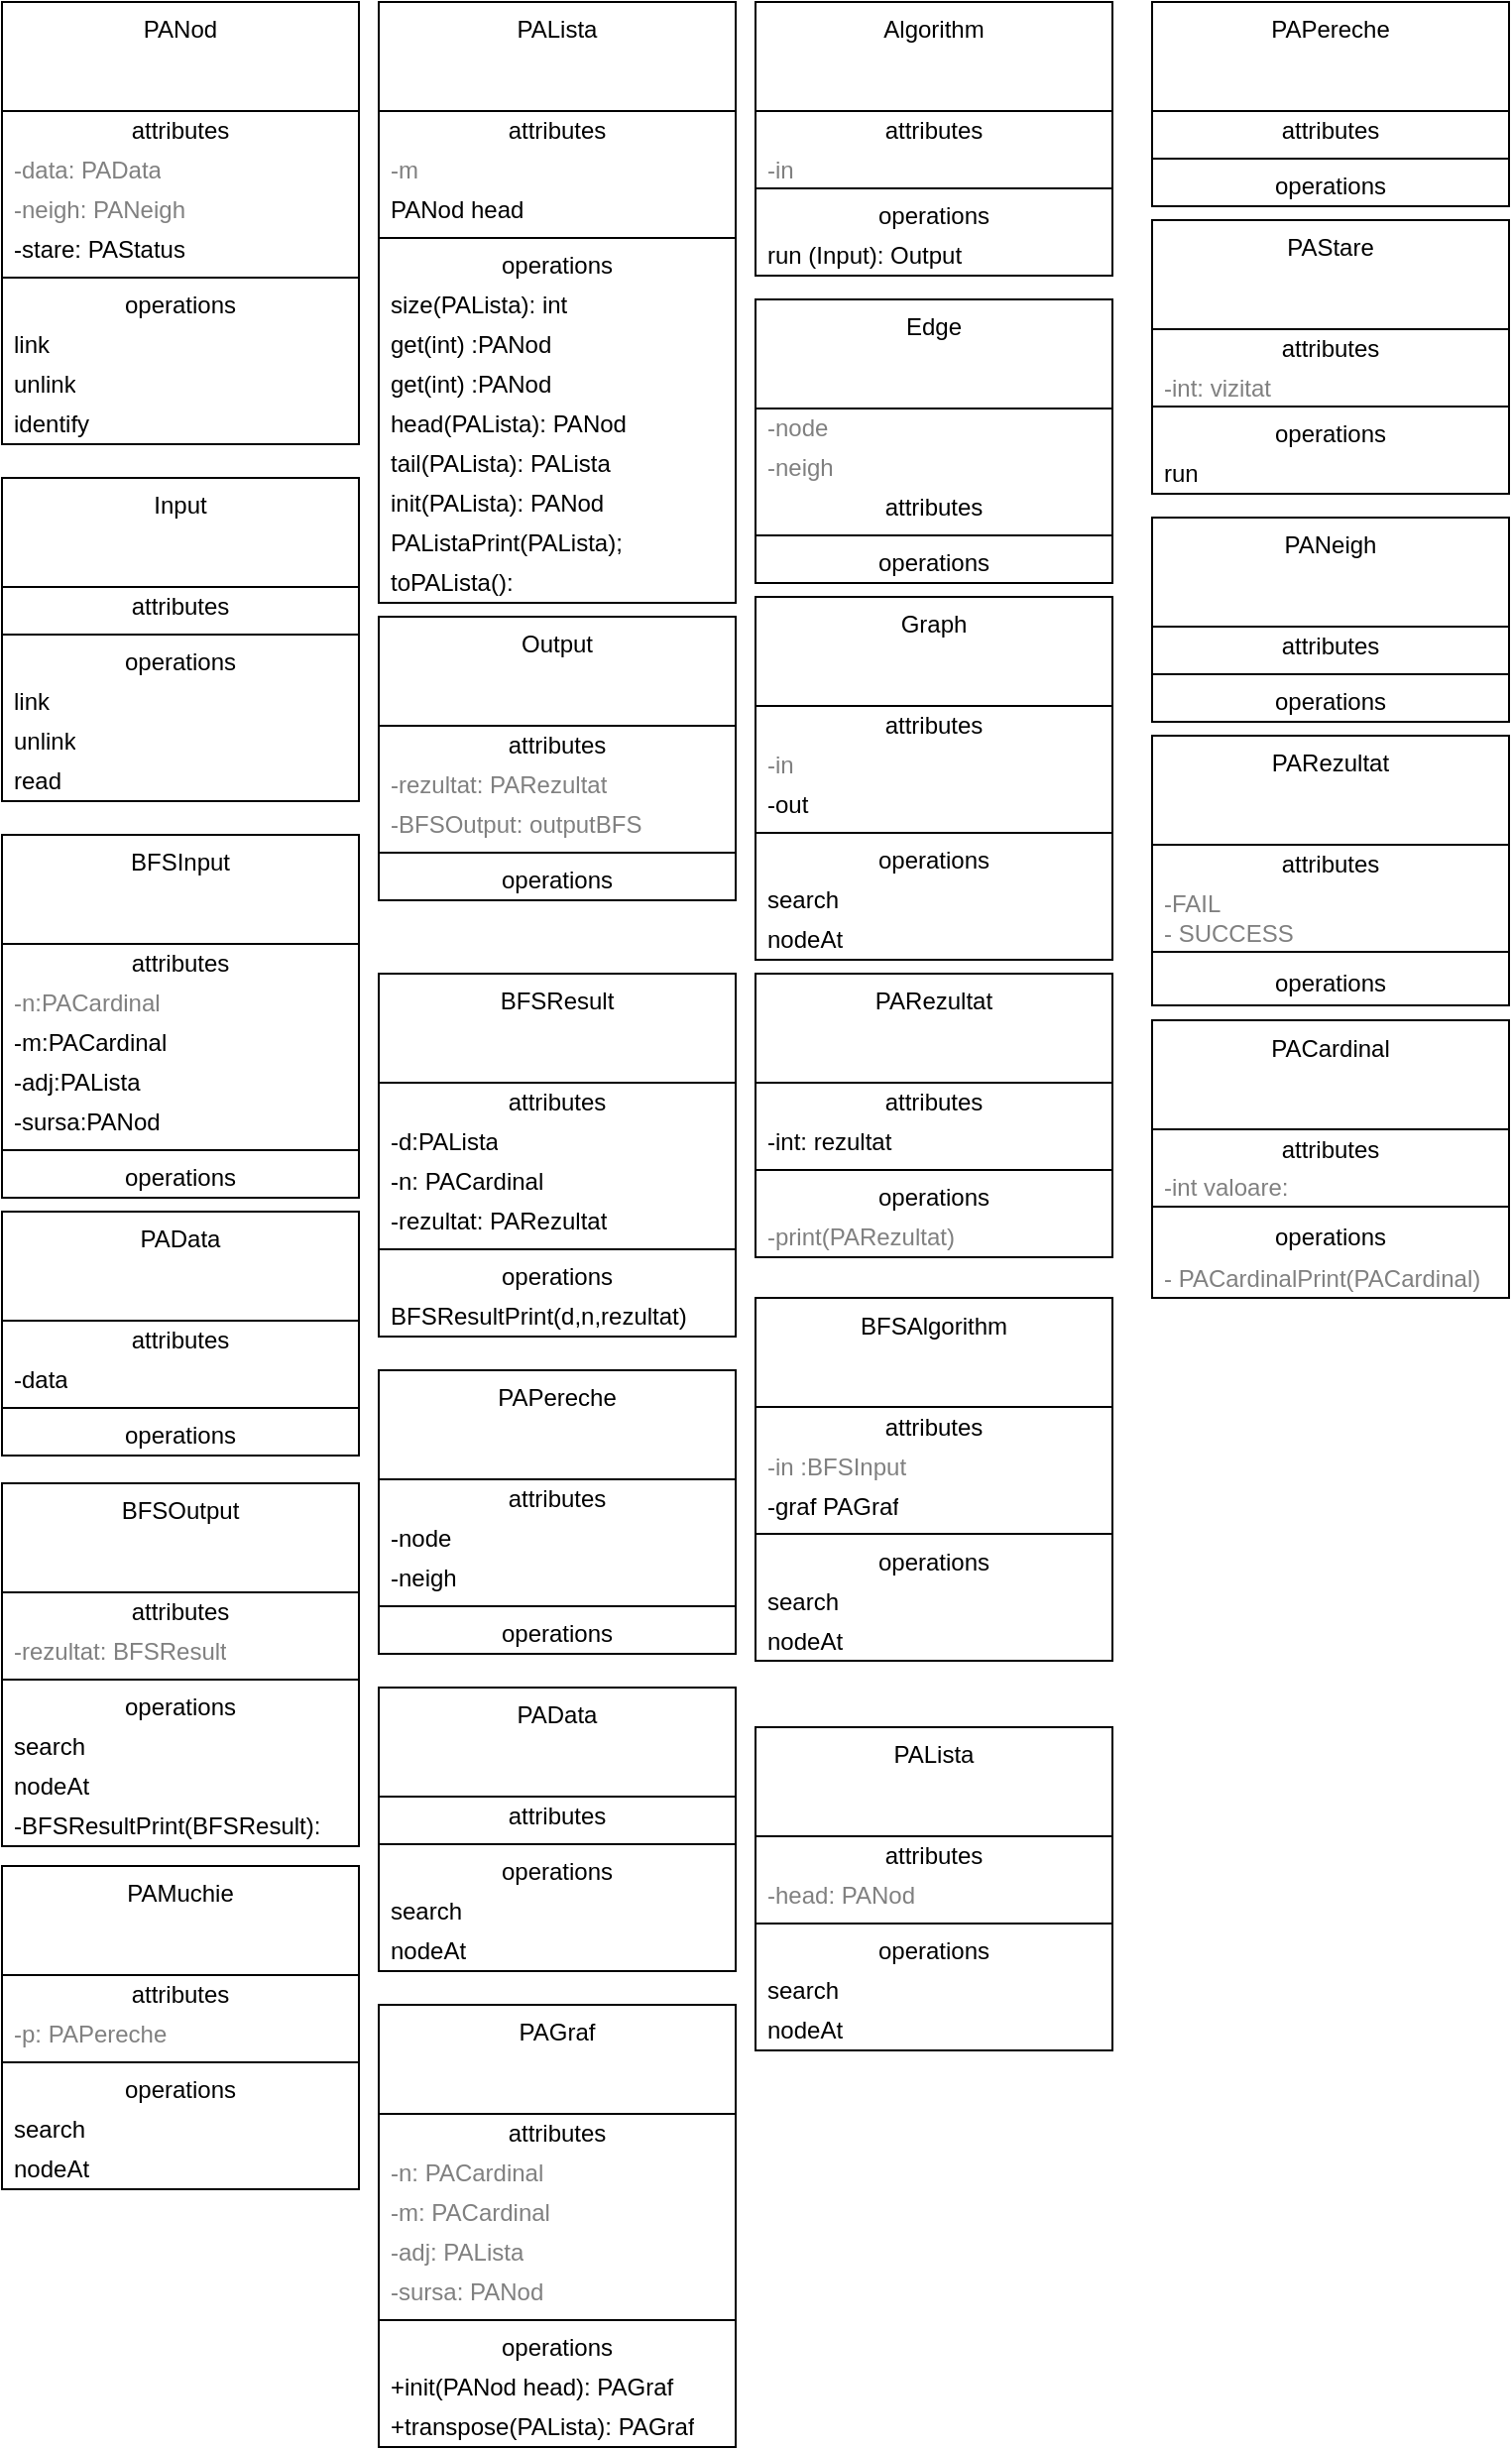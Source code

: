 <mxfile>
    <diagram id="gHzevPlC1xVm0AD5gZsl" name="Page-1">
        <mxGraphModel dx="425" dy="425" grid="1" gridSize="10" guides="1" tooltips="1" connect="1" arrows="1" fold="1" page="1" pageScale="1" pageWidth="827" pageHeight="1169" math="0" shadow="0">
            <root>
                <mxCell id="0"/>
                <mxCell id="1" parent="0"/>
                <mxCell id="24" value="PANod" style="swimlane;fontStyle=0;align=center;verticalAlign=top;childLayout=stackLayout;horizontal=1;startSize=55;horizontalStack=0;resizeParent=1;resizeParentMax=0;resizeLast=0;collapsible=0;marginBottom=0;html=1;whiteSpace=wrap;" parent="1" vertex="1">
                    <mxGeometry x="20" y="20" width="180" height="223" as="geometry"/>
                </mxCell>
                <mxCell id="25" value="attributes" style="text;html=1;strokeColor=none;fillColor=none;align=center;verticalAlign=middle;spacingLeft=4;spacingRight=4;overflow=hidden;rotatable=0;points=[[0,0.5],[1,0.5]];portConstraint=eastwest;whiteSpace=wrap;" parent="24" vertex="1">
                    <mxGeometry y="55" width="180" height="20" as="geometry"/>
                </mxCell>
                <mxCell id="27" value="-data: PAData" style="text;html=1;strokeColor=none;fillColor=none;align=left;verticalAlign=middle;spacingLeft=4;spacingRight=4;overflow=hidden;rotatable=0;points=[[0,0.5],[1,0.5]];portConstraint=eastwest;fontColor=#808080;whiteSpace=wrap;" parent="24" vertex="1">
                    <mxGeometry y="75" width="180" height="20" as="geometry"/>
                </mxCell>
                <mxCell id="185" value="-neigh: PANeigh" style="text;html=1;strokeColor=none;fillColor=none;align=left;verticalAlign=middle;spacingLeft=4;spacingRight=4;overflow=hidden;rotatable=0;points=[[0,0.5],[1,0.5]];portConstraint=eastwest;fontColor=#808080;whiteSpace=wrap;" parent="24" vertex="1">
                    <mxGeometry y="95" width="180" height="20" as="geometry"/>
                </mxCell>
                <mxCell id="28" value="-stare: PAStatus" style="text;html=1;strokeColor=none;fillColor=none;align=left;verticalAlign=middle;spacingLeft=4;spacingRight=4;overflow=hidden;rotatable=0;points=[[0,0.5],[1,0.5]];portConstraint=eastwest;whiteSpace=wrap;" parent="24" vertex="1">
                    <mxGeometry y="115" width="180" height="20" as="geometry"/>
                </mxCell>
                <mxCell id="29" value="" style="line;strokeWidth=1;fillColor=none;align=left;verticalAlign=middle;spacingTop=-1;spacingLeft=3;spacingRight=3;rotatable=0;labelPosition=right;points=[];portConstraint=eastwest;" parent="24" vertex="1">
                    <mxGeometry y="135" width="180" height="8" as="geometry"/>
                </mxCell>
                <mxCell id="30" value="operations" style="text;html=1;strokeColor=none;fillColor=none;align=center;verticalAlign=middle;spacingLeft=4;spacingRight=4;overflow=hidden;rotatable=0;points=[[0,0.5],[1,0.5]];portConstraint=eastwest;whiteSpace=wrap;" parent="24" vertex="1">
                    <mxGeometry y="143" width="180" height="20" as="geometry"/>
                </mxCell>
                <mxCell id="31" value="link" style="text;html=1;strokeColor=none;fillColor=none;align=left;verticalAlign=middle;spacingLeft=4;spacingRight=4;overflow=hidden;rotatable=0;points=[[0,0.5],[1,0.5]];portConstraint=eastwest;whiteSpace=wrap;" parent="24" vertex="1">
                    <mxGeometry y="163" width="180" height="20" as="geometry"/>
                </mxCell>
                <mxCell id="48" value="unlink" style="text;html=1;strokeColor=none;fillColor=none;align=left;verticalAlign=middle;spacingLeft=4;spacingRight=4;overflow=hidden;rotatable=0;points=[[0,0.5],[1,0.5]];portConstraint=eastwest;whiteSpace=wrap;" parent="24" vertex="1">
                    <mxGeometry y="183" width="180" height="20" as="geometry"/>
                </mxCell>
                <mxCell id="79" value="identify" style="text;html=1;strokeColor=none;fillColor=none;align=left;verticalAlign=middle;spacingLeft=4;spacingRight=4;overflow=hidden;rotatable=0;points=[[0,0.5],[1,0.5]];portConstraint=eastwest;whiteSpace=wrap;" parent="24" vertex="1">
                    <mxGeometry y="203" width="180" height="20" as="geometry"/>
                </mxCell>
                <mxCell id="32" value="PALista" style="swimlane;fontStyle=0;align=center;verticalAlign=top;childLayout=stackLayout;horizontal=1;startSize=55;horizontalStack=0;resizeParent=1;resizeParentMax=0;resizeLast=0;collapsible=0;marginBottom=0;html=1;whiteSpace=wrap;" parent="1" vertex="1">
                    <mxGeometry x="210" y="20" width="180" height="303" as="geometry"/>
                </mxCell>
                <mxCell id="33" value="attributes" style="text;html=1;strokeColor=none;fillColor=none;align=center;verticalAlign=middle;spacingLeft=4;spacingRight=4;overflow=hidden;rotatable=0;points=[[0,0.5],[1,0.5]];portConstraint=eastwest;whiteSpace=wrap;" parent="32" vertex="1">
                    <mxGeometry y="55" width="180" height="20" as="geometry"/>
                </mxCell>
                <mxCell id="34" value="-m" style="text;html=1;strokeColor=none;fillColor=none;align=left;verticalAlign=middle;spacingLeft=4;spacingRight=4;overflow=hidden;rotatable=0;points=[[0,0.5],[1,0.5]];portConstraint=eastwest;fontColor=#808080;whiteSpace=wrap;" parent="32" vertex="1">
                    <mxGeometry y="75" width="180" height="20" as="geometry"/>
                </mxCell>
                <mxCell id="35" value="PANod head" style="text;html=1;strokeColor=none;fillColor=none;align=left;verticalAlign=middle;spacingLeft=4;spacingRight=4;overflow=hidden;rotatable=0;points=[[0,0.5],[1,0.5]];portConstraint=eastwest;whiteSpace=wrap;" parent="32" vertex="1">
                    <mxGeometry y="95" width="180" height="20" as="geometry"/>
                </mxCell>
                <mxCell id="36" value="" style="line;strokeWidth=1;fillColor=none;align=left;verticalAlign=middle;spacingTop=-1;spacingLeft=3;spacingRight=3;rotatable=0;labelPosition=right;points=[];portConstraint=eastwest;" parent="32" vertex="1">
                    <mxGeometry y="115" width="180" height="8" as="geometry"/>
                </mxCell>
                <mxCell id="37" value="operations" style="text;html=1;strokeColor=none;fillColor=none;align=center;verticalAlign=middle;spacingLeft=4;spacingRight=4;overflow=hidden;rotatable=0;points=[[0,0.5],[1,0.5]];portConstraint=eastwest;whiteSpace=wrap;" parent="32" vertex="1">
                    <mxGeometry y="123" width="180" height="20" as="geometry"/>
                </mxCell>
                <mxCell id="38" value="size(PALista): int" style="text;html=1;strokeColor=none;fillColor=none;align=left;verticalAlign=middle;spacingLeft=4;spacingRight=4;overflow=hidden;rotatable=0;points=[[0,0.5],[1,0.5]];portConstraint=eastwest;whiteSpace=wrap;" parent="32" vertex="1">
                    <mxGeometry y="143" width="180" height="20" as="geometry"/>
                </mxCell>
                <mxCell id="125" value="get(int) :PANod" style="text;html=1;strokeColor=none;fillColor=none;align=left;verticalAlign=middle;spacingLeft=4;spacingRight=4;overflow=hidden;rotatable=0;points=[[0,0.5],[1,0.5]];portConstraint=eastwest;whiteSpace=wrap;" parent="32" vertex="1">
                    <mxGeometry y="163" width="180" height="20" as="geometry"/>
                </mxCell>
                <mxCell id="200" value="get(int) :PANod" style="text;html=1;strokeColor=none;fillColor=none;align=left;verticalAlign=middle;spacingLeft=4;spacingRight=4;overflow=hidden;rotatable=0;points=[[0,0.5],[1,0.5]];portConstraint=eastwest;whiteSpace=wrap;" parent="32" vertex="1">
                    <mxGeometry y="183" width="180" height="20" as="geometry"/>
                </mxCell>
                <mxCell id="201" value="head(PALista): PANod" style="text;html=1;strokeColor=none;fillColor=none;align=left;verticalAlign=middle;spacingLeft=4;spacingRight=4;overflow=hidden;rotatable=0;points=[[0,0.5],[1,0.5]];portConstraint=eastwest;whiteSpace=wrap;" parent="32" vertex="1">
                    <mxGeometry y="203" width="180" height="20" as="geometry"/>
                </mxCell>
                <mxCell id="203" value="tail(PALista): PALista" style="text;html=1;strokeColor=none;fillColor=none;align=left;verticalAlign=middle;spacingLeft=4;spacingRight=4;overflow=hidden;rotatable=0;points=[[0,0.5],[1,0.5]];portConstraint=eastwest;whiteSpace=wrap;" parent="32" vertex="1">
                    <mxGeometry y="223" width="180" height="20" as="geometry"/>
                </mxCell>
                <mxCell id="204" value="init(PALista): PANod" style="text;html=1;strokeColor=none;fillColor=none;align=left;verticalAlign=middle;spacingLeft=4;spacingRight=4;overflow=hidden;rotatable=0;points=[[0,0.5],[1,0.5]];portConstraint=eastwest;whiteSpace=wrap;" parent="32" vertex="1">
                    <mxGeometry y="243" width="180" height="20" as="geometry"/>
                </mxCell>
                <mxCell id="205" value="PAListaPrint(PALista);" style="text;html=1;strokeColor=none;fillColor=none;align=left;verticalAlign=middle;spacingLeft=4;spacingRight=4;overflow=hidden;rotatable=0;points=[[0,0.5],[1,0.5]];portConstraint=eastwest;whiteSpace=wrap;" parent="32" vertex="1">
                    <mxGeometry y="263" width="180" height="20" as="geometry"/>
                </mxCell>
                <mxCell id="224" value="toPALista():&amp;nbsp;" style="text;html=1;strokeColor=none;fillColor=none;align=left;verticalAlign=middle;spacingLeft=4;spacingRight=4;overflow=hidden;rotatable=0;points=[[0,0.5],[1,0.5]];portConstraint=eastwest;whiteSpace=wrap;" vertex="1" parent="32">
                    <mxGeometry y="283" width="180" height="20" as="geometry"/>
                </mxCell>
                <mxCell id="39" value="Algorithm" style="swimlane;fontStyle=0;align=center;verticalAlign=top;childLayout=stackLayout;horizontal=1;startSize=55;horizontalStack=0;resizeParent=1;resizeParentMax=0;resizeLast=0;collapsible=0;marginBottom=0;html=1;whiteSpace=wrap;" parent="1" vertex="1">
                    <mxGeometry x="400" y="20" width="180" height="138" as="geometry"/>
                </mxCell>
                <mxCell id="40" value="attributes" style="text;html=1;strokeColor=none;fillColor=none;align=center;verticalAlign=middle;spacingLeft=4;spacingRight=4;overflow=hidden;rotatable=0;points=[[0,0.5],[1,0.5]];portConstraint=eastwest;whiteSpace=wrap;" parent="39" vertex="1">
                    <mxGeometry y="55" width="180" height="20" as="geometry"/>
                </mxCell>
                <mxCell id="41" value="-in" style="text;html=1;strokeColor=none;fillColor=none;align=left;verticalAlign=middle;spacingLeft=4;spacingRight=4;overflow=hidden;rotatable=0;points=[[0,0.5],[1,0.5]];portConstraint=eastwest;fontColor=#808080;whiteSpace=wrap;" parent="39" vertex="1">
                    <mxGeometry y="75" width="180" height="15" as="geometry"/>
                </mxCell>
                <mxCell id="43" value="" style="line;strokeWidth=1;fillColor=none;align=left;verticalAlign=middle;spacingTop=-1;spacingLeft=3;spacingRight=3;rotatable=0;labelPosition=right;points=[];portConstraint=eastwest;" parent="39" vertex="1">
                    <mxGeometry y="90" width="180" height="8" as="geometry"/>
                </mxCell>
                <mxCell id="44" value="operations" style="text;html=1;strokeColor=none;fillColor=none;align=center;verticalAlign=middle;spacingLeft=4;spacingRight=4;overflow=hidden;rotatable=0;points=[[0,0.5],[1,0.5]];portConstraint=eastwest;whiteSpace=wrap;" parent="39" vertex="1">
                    <mxGeometry y="98" width="180" height="20" as="geometry"/>
                </mxCell>
                <mxCell id="45" value="run (Input): Output" style="text;html=1;strokeColor=none;fillColor=none;align=left;verticalAlign=middle;spacingLeft=4;spacingRight=4;overflow=hidden;rotatable=0;points=[[0,0.5],[1,0.5]];portConstraint=eastwest;whiteSpace=wrap;" parent="39" vertex="1">
                    <mxGeometry y="118" width="180" height="20" as="geometry"/>
                </mxCell>
                <mxCell id="49" value="Input" style="swimlane;fontStyle=0;align=center;verticalAlign=top;childLayout=stackLayout;horizontal=1;startSize=55;horizontalStack=0;resizeParent=1;resizeParentMax=0;resizeLast=0;collapsible=0;marginBottom=0;html=1;whiteSpace=wrap;" parent="1" vertex="1">
                    <mxGeometry x="20" y="260" width="180" height="163" as="geometry"/>
                </mxCell>
                <mxCell id="50" value="attributes" style="text;html=1;strokeColor=none;fillColor=none;align=center;verticalAlign=middle;spacingLeft=4;spacingRight=4;overflow=hidden;rotatable=0;points=[[0,0.5],[1,0.5]];portConstraint=eastwest;whiteSpace=wrap;" parent="49" vertex="1">
                    <mxGeometry y="55" width="180" height="20" as="geometry"/>
                </mxCell>
                <mxCell id="53" value="" style="line;strokeWidth=1;fillColor=none;align=left;verticalAlign=middle;spacingTop=-1;spacingLeft=3;spacingRight=3;rotatable=0;labelPosition=right;points=[];portConstraint=eastwest;" parent="49" vertex="1">
                    <mxGeometry y="75" width="180" height="8" as="geometry"/>
                </mxCell>
                <mxCell id="54" value="operations" style="text;html=1;strokeColor=none;fillColor=none;align=center;verticalAlign=middle;spacingLeft=4;spacingRight=4;overflow=hidden;rotatable=0;points=[[0,0.5],[1,0.5]];portConstraint=eastwest;whiteSpace=wrap;" parent="49" vertex="1">
                    <mxGeometry y="83" width="180" height="20" as="geometry"/>
                </mxCell>
                <mxCell id="55" value="link" style="text;html=1;strokeColor=none;fillColor=none;align=left;verticalAlign=middle;spacingLeft=4;spacingRight=4;overflow=hidden;rotatable=0;points=[[0,0.5],[1,0.5]];portConstraint=eastwest;whiteSpace=wrap;" parent="49" vertex="1">
                    <mxGeometry y="103" width="180" height="20" as="geometry"/>
                </mxCell>
                <mxCell id="56" value="unlink" style="text;html=1;strokeColor=none;fillColor=none;align=left;verticalAlign=middle;spacingLeft=4;spacingRight=4;overflow=hidden;rotatable=0;points=[[0,0.5],[1,0.5]];portConstraint=eastwest;whiteSpace=wrap;" parent="49" vertex="1">
                    <mxGeometry y="123" width="180" height="20" as="geometry"/>
                </mxCell>
                <mxCell id="78" value="read" style="text;html=1;strokeColor=none;fillColor=none;align=left;verticalAlign=middle;spacingLeft=4;spacingRight=4;overflow=hidden;rotatable=0;points=[[0,0.5],[1,0.5]];portConstraint=eastwest;whiteSpace=wrap;" parent="49" vertex="1">
                    <mxGeometry y="143" width="180" height="20" as="geometry"/>
                </mxCell>
                <mxCell id="60" value="Output" style="swimlane;fontStyle=0;align=center;verticalAlign=top;childLayout=stackLayout;horizontal=1;startSize=55;horizontalStack=0;resizeParent=1;resizeParentMax=0;resizeLast=0;collapsible=0;marginBottom=0;html=1;whiteSpace=wrap;" parent="1" vertex="1">
                    <mxGeometry x="210" y="330" width="180" height="143" as="geometry"/>
                </mxCell>
                <mxCell id="61" value="attributes" style="text;html=1;strokeColor=none;fillColor=none;align=center;verticalAlign=middle;spacingLeft=4;spacingRight=4;overflow=hidden;rotatable=0;points=[[0,0.5],[1,0.5]];portConstraint=eastwest;whiteSpace=wrap;" parent="60" vertex="1">
                    <mxGeometry y="55" width="180" height="20" as="geometry"/>
                </mxCell>
                <mxCell id="62" value="-rezultat: PARezultat" style="text;html=1;strokeColor=none;fillColor=none;align=left;verticalAlign=middle;spacingLeft=4;spacingRight=4;overflow=hidden;rotatable=0;points=[[0,0.5],[1,0.5]];portConstraint=eastwest;fontColor=#808080;whiteSpace=wrap;" parent="60" vertex="1">
                    <mxGeometry y="75" width="180" height="20" as="geometry"/>
                </mxCell>
                <mxCell id="219" value="-BFSOutput: outputBFS" style="text;html=1;strokeColor=none;fillColor=none;align=left;verticalAlign=middle;spacingLeft=4;spacingRight=4;overflow=hidden;rotatable=0;points=[[0,0.5],[1,0.5]];portConstraint=eastwest;fontColor=#808080;whiteSpace=wrap;" vertex="1" parent="60">
                    <mxGeometry y="95" width="180" height="20" as="geometry"/>
                </mxCell>
                <mxCell id="66" value="" style="line;strokeWidth=1;fillColor=none;align=left;verticalAlign=middle;spacingTop=-1;spacingLeft=3;spacingRight=3;rotatable=0;labelPosition=right;points=[];portConstraint=eastwest;" parent="60" vertex="1">
                    <mxGeometry y="115" width="180" height="8" as="geometry"/>
                </mxCell>
                <mxCell id="67" value="operations" style="text;html=1;strokeColor=none;fillColor=none;align=center;verticalAlign=middle;spacingLeft=4;spacingRight=4;overflow=hidden;rotatable=0;points=[[0,0.5],[1,0.5]];portConstraint=eastwest;whiteSpace=wrap;" parent="60" vertex="1">
                    <mxGeometry y="123" width="180" height="20" as="geometry"/>
                </mxCell>
                <mxCell id="70" value="Edge" style="swimlane;fontStyle=0;align=center;verticalAlign=top;childLayout=stackLayout;horizontal=1;startSize=55;horizontalStack=0;resizeParent=1;resizeParentMax=0;resizeLast=0;collapsible=0;marginBottom=0;html=1;whiteSpace=wrap;" parent="1" vertex="1">
                    <mxGeometry x="400" y="170" width="180" height="143" as="geometry"/>
                </mxCell>
                <mxCell id="71" value="-node" style="text;html=1;strokeColor=none;fillColor=none;align=left;verticalAlign=middle;spacingLeft=4;spacingRight=4;overflow=hidden;rotatable=0;points=[[0,0.5],[1,0.5]];portConstraint=eastwest;fontColor=#808080;whiteSpace=wrap;" parent="70" vertex="1">
                    <mxGeometry y="55" width="180" height="20" as="geometry"/>
                </mxCell>
                <mxCell id="75" value="-neigh" style="text;html=1;strokeColor=none;fillColor=none;align=left;verticalAlign=middle;spacingLeft=4;spacingRight=4;overflow=hidden;rotatable=0;points=[[0,0.5],[1,0.5]];portConstraint=eastwest;fontColor=#808080;whiteSpace=wrap;" parent="70" vertex="1">
                    <mxGeometry y="75" width="180" height="20" as="geometry"/>
                </mxCell>
                <mxCell id="72" value="attributes" style="text;html=1;strokeColor=none;fillColor=none;align=center;verticalAlign=middle;spacingLeft=4;spacingRight=4;overflow=hidden;rotatable=0;points=[[0,0.5],[1,0.5]];portConstraint=eastwest;whiteSpace=wrap;" parent="70" vertex="1">
                    <mxGeometry y="95" width="180" height="20" as="geometry"/>
                </mxCell>
                <mxCell id="73" value="" style="line;strokeWidth=1;fillColor=none;align=left;verticalAlign=middle;spacingTop=-1;spacingLeft=3;spacingRight=3;rotatable=0;labelPosition=right;points=[];portConstraint=eastwest;" parent="70" vertex="1">
                    <mxGeometry y="115" width="180" height="8" as="geometry"/>
                </mxCell>
                <mxCell id="74" value="operations" style="text;html=1;strokeColor=none;fillColor=none;align=center;verticalAlign=middle;spacingLeft=4;spacingRight=4;overflow=hidden;rotatable=0;points=[[0,0.5],[1,0.5]];portConstraint=eastwest;whiteSpace=wrap;" parent="70" vertex="1">
                    <mxGeometry y="123" width="180" height="20" as="geometry"/>
                </mxCell>
                <mxCell id="80" value="BFSInput" style="swimlane;fontStyle=0;align=center;verticalAlign=top;childLayout=stackLayout;horizontal=1;startSize=55;horizontalStack=0;resizeParent=1;resizeParentMax=0;resizeLast=0;collapsible=0;marginBottom=0;html=1;whiteSpace=wrap;" parent="1" vertex="1">
                    <mxGeometry x="20" y="440" width="180" height="183" as="geometry"/>
                </mxCell>
                <mxCell id="81" value="attributes" style="text;html=1;strokeColor=none;fillColor=none;align=center;verticalAlign=middle;spacingLeft=4;spacingRight=4;overflow=hidden;rotatable=0;points=[[0,0.5],[1,0.5]];portConstraint=eastwest;whiteSpace=wrap;" parent="80" vertex="1">
                    <mxGeometry y="55" width="180" height="20" as="geometry"/>
                </mxCell>
                <mxCell id="82" value="-n:PACardinal" style="text;html=1;strokeColor=none;fillColor=none;align=left;verticalAlign=middle;spacingLeft=4;spacingRight=4;overflow=hidden;rotatable=0;points=[[0,0.5],[1,0.5]];portConstraint=eastwest;fontColor=#808080;whiteSpace=wrap;" parent="80" vertex="1">
                    <mxGeometry y="75" width="180" height="20" as="geometry"/>
                </mxCell>
                <mxCell id="83" value="-m:PACardinal" style="text;html=1;strokeColor=none;fillColor=none;align=left;verticalAlign=middle;spacingLeft=4;spacingRight=4;overflow=hidden;rotatable=0;points=[[0,0.5],[1,0.5]];portConstraint=eastwest;whiteSpace=wrap;" parent="80" vertex="1">
                    <mxGeometry y="95" width="180" height="20" as="geometry"/>
                </mxCell>
                <mxCell id="84" value="-adj:PALista" style="text;html=1;strokeColor=none;fillColor=none;align=left;verticalAlign=middle;spacingLeft=4;spacingRight=4;overflow=hidden;rotatable=0;points=[[0,0.5],[1,0.5]];portConstraint=eastwest;whiteSpace=wrap;" parent="80" vertex="1">
                    <mxGeometry y="115" width="180" height="20" as="geometry"/>
                </mxCell>
                <mxCell id="85" value="-sursa:PANod" style="text;html=1;strokeColor=none;fillColor=none;align=left;verticalAlign=middle;spacingLeft=4;spacingRight=4;overflow=hidden;rotatable=0;points=[[0,0.5],[1,0.5]];portConstraint=eastwest;whiteSpace=wrap;" parent="80" vertex="1">
                    <mxGeometry y="135" width="180" height="20" as="geometry"/>
                </mxCell>
                <mxCell id="86" value="" style="line;strokeWidth=1;fillColor=none;align=left;verticalAlign=middle;spacingTop=-1;spacingLeft=3;spacingRight=3;rotatable=0;labelPosition=right;points=[];portConstraint=eastwest;" parent="80" vertex="1">
                    <mxGeometry y="155" width="180" height="8" as="geometry"/>
                </mxCell>
                <mxCell id="87" value="operations" style="text;html=1;strokeColor=none;fillColor=none;align=center;verticalAlign=middle;spacingLeft=4;spacingRight=4;overflow=hidden;rotatable=0;points=[[0,0.5],[1,0.5]];portConstraint=eastwest;whiteSpace=wrap;" parent="80" vertex="1">
                    <mxGeometry y="163" width="180" height="20" as="geometry"/>
                </mxCell>
                <mxCell id="91" value="BFSResult" style="swimlane;fontStyle=0;align=center;verticalAlign=top;childLayout=stackLayout;horizontal=1;startSize=55;horizontalStack=0;resizeParent=1;resizeParentMax=0;resizeLast=0;collapsible=0;marginBottom=0;html=1;whiteSpace=wrap;" parent="1" vertex="1">
                    <mxGeometry x="210" y="510" width="180" height="183" as="geometry"/>
                </mxCell>
                <mxCell id="92" value="attributes" style="text;html=1;strokeColor=none;fillColor=none;align=center;verticalAlign=middle;spacingLeft=4;spacingRight=4;overflow=hidden;rotatable=0;points=[[0,0.5],[1,0.5]];portConstraint=eastwest;whiteSpace=wrap;" parent="91" vertex="1">
                    <mxGeometry y="55" width="180" height="20" as="geometry"/>
                </mxCell>
                <mxCell id="94" value="-d:PALista" style="text;html=1;strokeColor=none;fillColor=none;align=left;verticalAlign=middle;spacingLeft=4;spacingRight=4;overflow=hidden;rotatable=0;points=[[0,0.5],[1,0.5]];portConstraint=eastwest;whiteSpace=wrap;" parent="91" vertex="1">
                    <mxGeometry y="75" width="180" height="20" as="geometry"/>
                </mxCell>
                <mxCell id="126" value="-n: PACardinal" style="text;html=1;strokeColor=none;fillColor=none;align=left;verticalAlign=middle;spacingLeft=4;spacingRight=4;overflow=hidden;rotatable=0;points=[[0,0.5],[1,0.5]];portConstraint=eastwest;whiteSpace=wrap;" parent="91" vertex="1">
                    <mxGeometry y="95" width="180" height="20" as="geometry"/>
                </mxCell>
                <mxCell id="127" value="-rezultat: PARezultat" style="text;html=1;strokeColor=none;fillColor=none;align=left;verticalAlign=middle;spacingLeft=4;spacingRight=4;overflow=hidden;rotatable=0;points=[[0,0.5],[1,0.5]];portConstraint=eastwest;whiteSpace=wrap;" parent="91" vertex="1">
                    <mxGeometry y="115" width="180" height="20" as="geometry"/>
                </mxCell>
                <mxCell id="97" value="" style="line;strokeWidth=1;fillColor=none;align=left;verticalAlign=middle;spacingTop=-1;spacingLeft=3;spacingRight=3;rotatable=0;labelPosition=right;points=[];portConstraint=eastwest;" parent="91" vertex="1">
                    <mxGeometry y="135" width="180" height="8" as="geometry"/>
                </mxCell>
                <mxCell id="98" value="operations" style="text;html=1;strokeColor=none;fillColor=none;align=center;verticalAlign=middle;spacingLeft=4;spacingRight=4;overflow=hidden;rotatable=0;points=[[0,0.5],[1,0.5]];portConstraint=eastwest;whiteSpace=wrap;" parent="91" vertex="1">
                    <mxGeometry y="143" width="180" height="20" as="geometry"/>
                </mxCell>
                <mxCell id="223" value="BFSResultPrint(d,n,rezultat)" style="text;html=1;strokeColor=none;fillColor=none;align=left;verticalAlign=middle;spacingLeft=4;spacingRight=4;overflow=hidden;rotatable=0;points=[[0,0.5],[1,0.5]];portConstraint=eastwest;whiteSpace=wrap;" vertex="1" parent="91">
                    <mxGeometry y="163" width="180" height="20" as="geometry"/>
                </mxCell>
                <mxCell id="100" value="Graph" style="swimlane;fontStyle=0;align=center;verticalAlign=top;childLayout=stackLayout;horizontal=1;startSize=55;horizontalStack=0;resizeParent=1;resizeParentMax=0;resizeLast=0;collapsible=0;marginBottom=0;html=1;whiteSpace=wrap;" parent="1" vertex="1">
                    <mxGeometry x="400" y="320" width="180" height="183" as="geometry"/>
                </mxCell>
                <mxCell id="101" value="attributes" style="text;html=1;strokeColor=none;fillColor=none;align=center;verticalAlign=middle;spacingLeft=4;spacingRight=4;overflow=hidden;rotatable=0;points=[[0,0.5],[1,0.5]];portConstraint=eastwest;whiteSpace=wrap;" parent="100" vertex="1">
                    <mxGeometry y="55" width="180" height="20" as="geometry"/>
                </mxCell>
                <mxCell id="102" value="-in" style="text;html=1;strokeColor=none;fillColor=none;align=left;verticalAlign=middle;spacingLeft=4;spacingRight=4;overflow=hidden;rotatable=0;points=[[0,0.5],[1,0.5]];portConstraint=eastwest;fontColor=#808080;whiteSpace=wrap;" parent="100" vertex="1">
                    <mxGeometry y="75" width="180" height="20" as="geometry"/>
                </mxCell>
                <mxCell id="103" value="-out" style="text;html=1;strokeColor=none;fillColor=none;align=left;verticalAlign=middle;spacingLeft=4;spacingRight=4;overflow=hidden;rotatable=0;points=[[0,0.5],[1,0.5]];portConstraint=eastwest;whiteSpace=wrap;" parent="100" vertex="1">
                    <mxGeometry y="95" width="180" height="20" as="geometry"/>
                </mxCell>
                <mxCell id="106" value="" style="line;strokeWidth=1;fillColor=none;align=left;verticalAlign=middle;spacingTop=-1;spacingLeft=3;spacingRight=3;rotatable=0;labelPosition=right;points=[];portConstraint=eastwest;" parent="100" vertex="1">
                    <mxGeometry y="115" width="180" height="8" as="geometry"/>
                </mxCell>
                <mxCell id="107" value="operations" style="text;html=1;strokeColor=none;fillColor=none;align=center;verticalAlign=middle;spacingLeft=4;spacingRight=4;overflow=hidden;rotatable=0;points=[[0,0.5],[1,0.5]];portConstraint=eastwest;whiteSpace=wrap;" parent="100" vertex="1">
                    <mxGeometry y="123" width="180" height="20" as="geometry"/>
                </mxCell>
                <mxCell id="109" value="search" style="text;html=1;strokeColor=none;fillColor=none;align=left;verticalAlign=middle;spacingLeft=4;spacingRight=4;overflow=hidden;rotatable=0;points=[[0,0.5],[1,0.5]];portConstraint=eastwest;whiteSpace=wrap;" parent="100" vertex="1">
                    <mxGeometry y="143" width="180" height="20" as="geometry"/>
                </mxCell>
                <mxCell id="124" value="nodeAt" style="text;html=1;strokeColor=none;fillColor=none;align=left;verticalAlign=middle;spacingLeft=4;spacingRight=4;overflow=hidden;rotatable=0;points=[[0,0.5],[1,0.5]];portConstraint=eastwest;whiteSpace=wrap;" parent="100" vertex="1">
                    <mxGeometry y="163" width="180" height="20" as="geometry"/>
                </mxCell>
                <mxCell id="110" value="PAData" style="swimlane;fontStyle=0;align=center;verticalAlign=top;childLayout=stackLayout;horizontal=1;startSize=55;horizontalStack=0;resizeParent=1;resizeParentMax=0;resizeLast=0;collapsible=0;marginBottom=0;html=1;whiteSpace=wrap;" parent="1" vertex="1">
                    <mxGeometry x="20" y="630" width="180" height="123" as="geometry"/>
                </mxCell>
                <mxCell id="111" value="attributes" style="text;html=1;strokeColor=none;fillColor=none;align=center;verticalAlign=middle;spacingLeft=4;spacingRight=4;overflow=hidden;rotatable=0;points=[[0,0.5],[1,0.5]];portConstraint=eastwest;whiteSpace=wrap;" parent="110" vertex="1">
                    <mxGeometry y="55" width="180" height="20" as="geometry"/>
                </mxCell>
                <mxCell id="115" value="-data" style="text;html=1;strokeColor=none;fillColor=none;align=left;verticalAlign=middle;spacingLeft=4;spacingRight=4;overflow=hidden;rotatable=0;points=[[0,0.5],[1,0.5]];portConstraint=eastwest;whiteSpace=wrap;" parent="110" vertex="1">
                    <mxGeometry y="75" width="180" height="20" as="geometry"/>
                </mxCell>
                <mxCell id="116" value="" style="line;strokeWidth=1;fillColor=none;align=left;verticalAlign=middle;spacingTop=-1;spacingLeft=3;spacingRight=3;rotatable=0;labelPosition=right;points=[];portConstraint=eastwest;" parent="110" vertex="1">
                    <mxGeometry y="95" width="180" height="8" as="geometry"/>
                </mxCell>
                <mxCell id="117" value="operations" style="text;html=1;strokeColor=none;fillColor=none;align=center;verticalAlign=middle;spacingLeft=4;spacingRight=4;overflow=hidden;rotatable=0;points=[[0,0.5],[1,0.5]];portConstraint=eastwest;whiteSpace=wrap;" parent="110" vertex="1">
                    <mxGeometry y="103" width="180" height="20" as="geometry"/>
                </mxCell>
                <mxCell id="128" value="PARezultat" style="swimlane;fontStyle=0;align=center;verticalAlign=top;childLayout=stackLayout;horizontal=1;startSize=55;horizontalStack=0;resizeParent=1;resizeParentMax=0;resizeLast=0;collapsible=0;marginBottom=0;html=1;whiteSpace=wrap;" parent="1" vertex="1">
                    <mxGeometry x="400" y="510" width="180" height="143" as="geometry"/>
                </mxCell>
                <mxCell id="129" value="attributes" style="text;html=1;strokeColor=none;fillColor=none;align=center;verticalAlign=middle;spacingLeft=4;spacingRight=4;overflow=hidden;rotatable=0;points=[[0,0.5],[1,0.5]];portConstraint=eastwest;whiteSpace=wrap;" parent="128" vertex="1">
                    <mxGeometry y="55" width="180" height="20" as="geometry"/>
                </mxCell>
                <mxCell id="152" value="-int: rezultat" style="text;html=1;strokeColor=none;fillColor=none;align=left;verticalAlign=middle;spacingLeft=4;spacingRight=4;overflow=hidden;rotatable=0;points=[[0,0.5],[1,0.5]];portConstraint=eastwest;whiteSpace=wrap;" parent="128" vertex="1">
                    <mxGeometry y="75" width="180" height="20" as="geometry"/>
                </mxCell>
                <mxCell id="132" value="" style="line;strokeWidth=1;fillColor=none;align=left;verticalAlign=middle;spacingTop=-1;spacingLeft=3;spacingRight=3;rotatable=0;labelPosition=right;points=[];portConstraint=eastwest;" parent="128" vertex="1">
                    <mxGeometry y="95" width="180" height="8" as="geometry"/>
                </mxCell>
                <mxCell id="133" value="operations" style="text;html=1;strokeColor=none;fillColor=none;align=center;verticalAlign=middle;spacingLeft=4;spacingRight=4;overflow=hidden;rotatable=0;points=[[0,0.5],[1,0.5]];portConstraint=eastwest;whiteSpace=wrap;" parent="128" vertex="1">
                    <mxGeometry y="103" width="180" height="20" as="geometry"/>
                </mxCell>
                <mxCell id="153" value="-print(PARezultat)" style="text;html=1;strokeColor=none;fillColor=none;align=left;verticalAlign=middle;spacingLeft=4;spacingRight=4;overflow=hidden;rotatable=0;points=[[0,0.5],[1,0.5]];portConstraint=eastwest;fontColor=#808080;whiteSpace=wrap;" parent="128" vertex="1">
                    <mxGeometry y="123" width="180" height="20" as="geometry"/>
                </mxCell>
                <mxCell id="136" value="BFSAlgorithm" style="swimlane;fontStyle=0;align=center;verticalAlign=top;childLayout=stackLayout;horizontal=1;startSize=55;horizontalStack=0;resizeParent=1;resizeParentMax=0;resizeLast=0;collapsible=0;marginBottom=0;html=1;whiteSpace=wrap;" parent="1" vertex="1">
                    <mxGeometry x="400" y="673.5" width="180" height="183" as="geometry"/>
                </mxCell>
                <mxCell id="137" value="attributes" style="text;html=1;strokeColor=none;fillColor=none;align=center;verticalAlign=middle;spacingLeft=4;spacingRight=4;overflow=hidden;rotatable=0;points=[[0,0.5],[1,0.5]];portConstraint=eastwest;whiteSpace=wrap;" parent="136" vertex="1">
                    <mxGeometry y="55" width="180" height="20" as="geometry"/>
                </mxCell>
                <mxCell id="138" value="-in :BFSInput" style="text;html=1;strokeColor=none;fillColor=none;align=left;verticalAlign=middle;spacingLeft=4;spacingRight=4;overflow=hidden;rotatable=0;points=[[0,0.5],[1,0.5]];portConstraint=eastwest;fontColor=#808080;whiteSpace=wrap;" parent="136" vertex="1">
                    <mxGeometry y="75" width="180" height="20" as="geometry"/>
                </mxCell>
                <mxCell id="139" value="-graf PAGraf" style="text;html=1;strokeColor=none;fillColor=none;align=left;verticalAlign=middle;spacingLeft=4;spacingRight=4;overflow=hidden;rotatable=0;points=[[0,0.5],[1,0.5]];portConstraint=eastwest;whiteSpace=wrap;" parent="136" vertex="1">
                    <mxGeometry y="95" width="180" height="20" as="geometry"/>
                </mxCell>
                <mxCell id="140" value="" style="line;strokeWidth=1;fillColor=none;align=left;verticalAlign=middle;spacingTop=-1;spacingLeft=3;spacingRight=3;rotatable=0;labelPosition=right;points=[];portConstraint=eastwest;" parent="136" vertex="1">
                    <mxGeometry y="115" width="180" height="8" as="geometry"/>
                </mxCell>
                <mxCell id="141" value="operations" style="text;html=1;strokeColor=none;fillColor=none;align=center;verticalAlign=middle;spacingLeft=4;spacingRight=4;overflow=hidden;rotatable=0;points=[[0,0.5],[1,0.5]];portConstraint=eastwest;whiteSpace=wrap;" parent="136" vertex="1">
                    <mxGeometry y="123" width="180" height="20" as="geometry"/>
                </mxCell>
                <mxCell id="142" value="search" style="text;html=1;strokeColor=none;fillColor=none;align=left;verticalAlign=middle;spacingLeft=4;spacingRight=4;overflow=hidden;rotatable=0;points=[[0,0.5],[1,0.5]];portConstraint=eastwest;whiteSpace=wrap;" parent="136" vertex="1">
                    <mxGeometry y="143" width="180" height="20" as="geometry"/>
                </mxCell>
                <mxCell id="143" value="nodeAt" style="text;html=1;strokeColor=none;fillColor=none;align=left;verticalAlign=middle;spacingLeft=4;spacingRight=4;overflow=hidden;rotatable=0;points=[[0,0.5],[1,0.5]];portConstraint=eastwest;whiteSpace=wrap;" parent="136" vertex="1">
                    <mxGeometry y="163" width="180" height="20" as="geometry"/>
                </mxCell>
                <mxCell id="144" value="BFSOutput" style="swimlane;fontStyle=0;align=center;verticalAlign=top;childLayout=stackLayout;horizontal=1;startSize=55;horizontalStack=0;resizeParent=1;resizeParentMax=0;resizeLast=0;collapsible=0;marginBottom=0;html=1;whiteSpace=wrap;" parent="1" vertex="1">
                    <mxGeometry x="20" y="767" width="180" height="183" as="geometry"/>
                </mxCell>
                <mxCell id="145" value="attributes" style="text;html=1;strokeColor=none;fillColor=none;align=center;verticalAlign=middle;spacingLeft=4;spacingRight=4;overflow=hidden;rotatable=0;points=[[0,0.5],[1,0.5]];portConstraint=eastwest;whiteSpace=wrap;" parent="144" vertex="1">
                    <mxGeometry y="55" width="180" height="20" as="geometry"/>
                </mxCell>
                <mxCell id="146" value="-rezultat: BFSResult" style="text;html=1;strokeColor=none;fillColor=none;align=left;verticalAlign=middle;spacingLeft=4;spacingRight=4;overflow=hidden;rotatable=0;points=[[0,0.5],[1,0.5]];portConstraint=eastwest;fontColor=#808080;whiteSpace=wrap;" parent="144" vertex="1">
                    <mxGeometry y="75" width="180" height="20" as="geometry"/>
                </mxCell>
                <mxCell id="148" value="" style="line;strokeWidth=1;fillColor=none;align=left;verticalAlign=middle;spacingTop=-1;spacingLeft=3;spacingRight=3;rotatable=0;labelPosition=right;points=[];portConstraint=eastwest;" parent="144" vertex="1">
                    <mxGeometry y="95" width="180" height="8" as="geometry"/>
                </mxCell>
                <mxCell id="149" value="operations" style="text;html=1;strokeColor=none;fillColor=none;align=center;verticalAlign=middle;spacingLeft=4;spacingRight=4;overflow=hidden;rotatable=0;points=[[0,0.5],[1,0.5]];portConstraint=eastwest;whiteSpace=wrap;" parent="144" vertex="1">
                    <mxGeometry y="103" width="180" height="20" as="geometry"/>
                </mxCell>
                <mxCell id="150" value="search" style="text;html=1;strokeColor=none;fillColor=none;align=left;verticalAlign=middle;spacingLeft=4;spacingRight=4;overflow=hidden;rotatable=0;points=[[0,0.5],[1,0.5]];portConstraint=eastwest;whiteSpace=wrap;" parent="144" vertex="1">
                    <mxGeometry y="123" width="180" height="20" as="geometry"/>
                </mxCell>
                <mxCell id="222" value="nodeAt" style="text;html=1;strokeColor=none;fillColor=none;align=left;verticalAlign=middle;spacingLeft=4;spacingRight=4;overflow=hidden;rotatable=0;points=[[0,0.5],[1,0.5]];portConstraint=eastwest;whiteSpace=wrap;" vertex="1" parent="144">
                    <mxGeometry y="143" width="180" height="20" as="geometry"/>
                </mxCell>
                <mxCell id="151" value="-BFSResultPrint(BFSResult): void" style="text;html=1;strokeColor=none;fillColor=none;align=left;verticalAlign=middle;spacingLeft=4;spacingRight=4;overflow=hidden;rotatable=0;points=[[0,0.5],[1,0.5]];portConstraint=eastwest;whiteSpace=wrap;" parent="144" vertex="1">
                    <mxGeometry y="163" width="180" height="20" as="geometry"/>
                </mxCell>
                <mxCell id="154" value="PAData" style="swimlane;fontStyle=0;align=center;verticalAlign=top;childLayout=stackLayout;horizontal=1;startSize=55;horizontalStack=0;resizeParent=1;resizeParentMax=0;resizeLast=0;collapsible=0;marginBottom=0;html=1;whiteSpace=wrap;" parent="1" vertex="1">
                    <mxGeometry x="210" y="870" width="180" height="143" as="geometry"/>
                </mxCell>
                <mxCell id="155" value="attributes" style="text;html=1;strokeColor=none;fillColor=none;align=center;verticalAlign=middle;spacingLeft=4;spacingRight=4;overflow=hidden;rotatable=0;points=[[0,0.5],[1,0.5]];portConstraint=eastwest;whiteSpace=wrap;" parent="154" vertex="1">
                    <mxGeometry y="55" width="180" height="20" as="geometry"/>
                </mxCell>
                <mxCell id="157" value="" style="line;strokeWidth=1;fillColor=none;align=left;verticalAlign=middle;spacingTop=-1;spacingLeft=3;spacingRight=3;rotatable=0;labelPosition=right;points=[];portConstraint=eastwest;" parent="154" vertex="1">
                    <mxGeometry y="75" width="180" height="8" as="geometry"/>
                </mxCell>
                <mxCell id="158" value="operations" style="text;html=1;strokeColor=none;fillColor=none;align=center;verticalAlign=middle;spacingLeft=4;spacingRight=4;overflow=hidden;rotatable=0;points=[[0,0.5],[1,0.5]];portConstraint=eastwest;whiteSpace=wrap;" parent="154" vertex="1">
                    <mxGeometry y="83" width="180" height="20" as="geometry"/>
                </mxCell>
                <mxCell id="159" value="search" style="text;html=1;strokeColor=none;fillColor=none;align=left;verticalAlign=middle;spacingLeft=4;spacingRight=4;overflow=hidden;rotatable=0;points=[[0,0.5],[1,0.5]];portConstraint=eastwest;whiteSpace=wrap;" parent="154" vertex="1">
                    <mxGeometry y="103" width="180" height="20" as="geometry"/>
                </mxCell>
                <mxCell id="160" value="nodeAt" style="text;html=1;strokeColor=none;fillColor=none;align=left;verticalAlign=middle;spacingLeft=4;spacingRight=4;overflow=hidden;rotatable=0;points=[[0,0.5],[1,0.5]];portConstraint=eastwest;whiteSpace=wrap;" parent="154" vertex="1">
                    <mxGeometry y="123" width="180" height="20" as="geometry"/>
                </mxCell>
                <mxCell id="161" value="PAGraf" style="swimlane;fontStyle=0;align=center;verticalAlign=top;childLayout=stackLayout;horizontal=1;startSize=55;horizontalStack=0;resizeParent=1;resizeParentMax=0;resizeLast=0;collapsible=0;marginBottom=0;html=1;whiteSpace=wrap;" parent="1" vertex="1">
                    <mxGeometry x="210" y="1030" width="180" height="223" as="geometry"/>
                </mxCell>
                <mxCell id="162" value="attributes" style="text;html=1;strokeColor=none;fillColor=none;align=center;verticalAlign=middle;spacingLeft=4;spacingRight=4;overflow=hidden;rotatable=0;points=[[0,0.5],[1,0.5]];portConstraint=eastwest;whiteSpace=wrap;" parent="161" vertex="1">
                    <mxGeometry y="55" width="180" height="20" as="geometry"/>
                </mxCell>
                <mxCell id="163" value="-n: PACardinal" style="text;html=1;strokeColor=none;fillColor=none;align=left;verticalAlign=middle;spacingLeft=4;spacingRight=4;overflow=hidden;rotatable=0;points=[[0,0.5],[1,0.5]];portConstraint=eastwest;fontColor=#808080;whiteSpace=wrap;" parent="161" vertex="1">
                    <mxGeometry y="75" width="180" height="20" as="geometry"/>
                </mxCell>
                <mxCell id="168" value="-m: PACardinal" style="text;html=1;strokeColor=none;fillColor=none;align=left;verticalAlign=middle;spacingLeft=4;spacingRight=4;overflow=hidden;rotatable=0;points=[[0,0.5],[1,0.5]];portConstraint=eastwest;fontColor=#808080;whiteSpace=wrap;" parent="161" vertex="1">
                    <mxGeometry y="95" width="180" height="20" as="geometry"/>
                </mxCell>
                <mxCell id="169" value="-adj: PALista" style="text;html=1;strokeColor=none;fillColor=none;align=left;verticalAlign=middle;spacingLeft=4;spacingRight=4;overflow=hidden;rotatable=0;points=[[0,0.5],[1,0.5]];portConstraint=eastwest;fontColor=#808080;whiteSpace=wrap;" parent="161" vertex="1">
                    <mxGeometry y="115" width="180" height="20" as="geometry"/>
                </mxCell>
                <mxCell id="170" value="-sursa: PANod" style="text;html=1;strokeColor=none;fillColor=none;align=left;verticalAlign=middle;spacingLeft=4;spacingRight=4;overflow=hidden;rotatable=0;points=[[0,0.5],[1,0.5]];portConstraint=eastwest;fontColor=#808080;whiteSpace=wrap;" parent="161" vertex="1">
                    <mxGeometry y="135" width="180" height="20" as="geometry"/>
                </mxCell>
                <mxCell id="164" value="" style="line;strokeWidth=1;fillColor=none;align=left;verticalAlign=middle;spacingTop=-1;spacingLeft=3;spacingRight=3;rotatable=0;labelPosition=right;points=[];portConstraint=eastwest;" parent="161" vertex="1">
                    <mxGeometry y="155" width="180" height="8" as="geometry"/>
                </mxCell>
                <mxCell id="165" value="operations" style="text;html=1;strokeColor=none;fillColor=none;align=center;verticalAlign=middle;spacingLeft=4;spacingRight=4;overflow=hidden;rotatable=0;points=[[0,0.5],[1,0.5]];portConstraint=eastwest;whiteSpace=wrap;" parent="161" vertex="1">
                    <mxGeometry y="163" width="180" height="20" as="geometry"/>
                </mxCell>
                <mxCell id="166" value="+init(PANod head): PAGraf" style="text;html=1;strokeColor=none;fillColor=none;align=left;verticalAlign=middle;spacingLeft=4;spacingRight=4;overflow=hidden;rotatable=0;points=[[0,0.5],[1,0.5]];portConstraint=eastwest;whiteSpace=wrap;" parent="161" vertex="1">
                    <mxGeometry y="183" width="180" height="20" as="geometry"/>
                </mxCell>
                <mxCell id="199" value="+transpose(PALista): PAGraf" style="text;html=1;strokeColor=none;fillColor=none;align=left;verticalAlign=middle;spacingLeft=4;spacingRight=4;overflow=hidden;rotatable=0;points=[[0,0.5],[1,0.5]];portConstraint=eastwest;whiteSpace=wrap;" parent="161" vertex="1">
                    <mxGeometry y="203" width="180" height="20" as="geometry"/>
                </mxCell>
                <mxCell id="171" value="PALista" style="swimlane;fontStyle=0;align=center;verticalAlign=top;childLayout=stackLayout;horizontal=1;startSize=55;horizontalStack=0;resizeParent=1;resizeParentMax=0;resizeLast=0;collapsible=0;marginBottom=0;html=1;whiteSpace=wrap;" parent="1" vertex="1">
                    <mxGeometry x="400" y="890" width="180" height="163" as="geometry"/>
                </mxCell>
                <mxCell id="172" value="attributes" style="text;html=1;strokeColor=none;fillColor=none;align=center;verticalAlign=middle;spacingLeft=4;spacingRight=4;overflow=hidden;rotatable=0;points=[[0,0.5],[1,0.5]];portConstraint=eastwest;whiteSpace=wrap;" parent="171" vertex="1">
                    <mxGeometry y="55" width="180" height="20" as="geometry"/>
                </mxCell>
                <mxCell id="173" value="-head: PANod" style="text;html=1;strokeColor=none;fillColor=none;align=left;verticalAlign=middle;spacingLeft=4;spacingRight=4;overflow=hidden;rotatable=0;points=[[0,0.5],[1,0.5]];portConstraint=eastwest;fontColor=#808080;whiteSpace=wrap;" parent="171" vertex="1">
                    <mxGeometry y="75" width="180" height="20" as="geometry"/>
                </mxCell>
                <mxCell id="174" value="" style="line;strokeWidth=1;fillColor=none;align=left;verticalAlign=middle;spacingTop=-1;spacingLeft=3;spacingRight=3;rotatable=0;labelPosition=right;points=[];portConstraint=eastwest;" parent="171" vertex="1">
                    <mxGeometry y="95" width="180" height="8" as="geometry"/>
                </mxCell>
                <mxCell id="175" value="operations" style="text;html=1;strokeColor=none;fillColor=none;align=center;verticalAlign=middle;spacingLeft=4;spacingRight=4;overflow=hidden;rotatable=0;points=[[0,0.5],[1,0.5]];portConstraint=eastwest;whiteSpace=wrap;" parent="171" vertex="1">
                    <mxGeometry y="103" width="180" height="20" as="geometry"/>
                </mxCell>
                <mxCell id="176" value="search" style="text;html=1;strokeColor=none;fillColor=none;align=left;verticalAlign=middle;spacingLeft=4;spacingRight=4;overflow=hidden;rotatable=0;points=[[0,0.5],[1,0.5]];portConstraint=eastwest;whiteSpace=wrap;" parent="171" vertex="1">
                    <mxGeometry y="123" width="180" height="20" as="geometry"/>
                </mxCell>
                <mxCell id="177" value="nodeAt" style="text;html=1;strokeColor=none;fillColor=none;align=left;verticalAlign=middle;spacingLeft=4;spacingRight=4;overflow=hidden;rotatable=0;points=[[0,0.5],[1,0.5]];portConstraint=eastwest;whiteSpace=wrap;" parent="171" vertex="1">
                    <mxGeometry y="143" width="180" height="20" as="geometry"/>
                </mxCell>
                <mxCell id="178" value="PAMuchie" style="swimlane;fontStyle=0;align=center;verticalAlign=top;childLayout=stackLayout;horizontal=1;startSize=55;horizontalStack=0;resizeParent=1;resizeParentMax=0;resizeLast=0;collapsible=0;marginBottom=0;html=1;whiteSpace=wrap;" parent="1" vertex="1">
                    <mxGeometry x="20" y="960" width="180" height="163" as="geometry"/>
                </mxCell>
                <mxCell id="179" value="attributes" style="text;html=1;strokeColor=none;fillColor=none;align=center;verticalAlign=middle;spacingLeft=4;spacingRight=4;overflow=hidden;rotatable=0;points=[[0,0.5],[1,0.5]];portConstraint=eastwest;whiteSpace=wrap;" parent="178" vertex="1">
                    <mxGeometry y="55" width="180" height="20" as="geometry"/>
                </mxCell>
                <mxCell id="184" value="-p: PAPereche" style="text;html=1;strokeColor=none;fillColor=none;align=left;verticalAlign=middle;spacingLeft=4;spacingRight=4;overflow=hidden;rotatable=0;points=[[0,0.5],[1,0.5]];portConstraint=eastwest;fontColor=#808080;whiteSpace=wrap;" parent="178" vertex="1">
                    <mxGeometry y="75" width="180" height="20" as="geometry"/>
                </mxCell>
                <mxCell id="180" value="" style="line;strokeWidth=1;fillColor=none;align=left;verticalAlign=middle;spacingTop=-1;spacingLeft=3;spacingRight=3;rotatable=0;labelPosition=right;points=[];portConstraint=eastwest;" parent="178" vertex="1">
                    <mxGeometry y="95" width="180" height="8" as="geometry"/>
                </mxCell>
                <mxCell id="181" value="operations" style="text;html=1;strokeColor=none;fillColor=none;align=center;verticalAlign=middle;spacingLeft=4;spacingRight=4;overflow=hidden;rotatable=0;points=[[0,0.5],[1,0.5]];portConstraint=eastwest;whiteSpace=wrap;" parent="178" vertex="1">
                    <mxGeometry y="103" width="180" height="20" as="geometry"/>
                </mxCell>
                <mxCell id="182" value="search" style="text;html=1;strokeColor=none;fillColor=none;align=left;verticalAlign=middle;spacingLeft=4;spacingRight=4;overflow=hidden;rotatable=0;points=[[0,0.5],[1,0.5]];portConstraint=eastwest;whiteSpace=wrap;" parent="178" vertex="1">
                    <mxGeometry y="123" width="180" height="20" as="geometry"/>
                </mxCell>
                <mxCell id="183" value="nodeAt" style="text;html=1;strokeColor=none;fillColor=none;align=left;verticalAlign=middle;spacingLeft=4;spacingRight=4;overflow=hidden;rotatable=0;points=[[0,0.5],[1,0.5]];portConstraint=eastwest;whiteSpace=wrap;" parent="178" vertex="1">
                    <mxGeometry y="143" width="180" height="20" as="geometry"/>
                </mxCell>
                <mxCell id="186" value="PAPereche" style="swimlane;fontStyle=0;align=center;verticalAlign=top;childLayout=stackLayout;horizontal=1;startSize=55;horizontalStack=0;resizeParent=1;resizeParentMax=0;resizeLast=0;collapsible=0;marginBottom=0;html=1;whiteSpace=wrap;" parent="1" vertex="1">
                    <mxGeometry x="600" y="20" width="180" height="103" as="geometry"/>
                </mxCell>
                <mxCell id="187" value="attributes" style="text;html=1;strokeColor=none;fillColor=none;align=center;verticalAlign=middle;spacingLeft=4;spacingRight=4;overflow=hidden;rotatable=0;points=[[0,0.5],[1,0.5]];portConstraint=eastwest;whiteSpace=wrap;" parent="186" vertex="1">
                    <mxGeometry y="55" width="180" height="20" as="geometry"/>
                </mxCell>
                <mxCell id="189" value="" style="line;strokeWidth=1;fillColor=none;align=left;verticalAlign=middle;spacingTop=-1;spacingLeft=3;spacingRight=3;rotatable=0;labelPosition=right;points=[];portConstraint=eastwest;" parent="186" vertex="1">
                    <mxGeometry y="75" width="180" height="8" as="geometry"/>
                </mxCell>
                <mxCell id="190" value="operations" style="text;html=1;strokeColor=none;fillColor=none;align=center;verticalAlign=middle;spacingLeft=4;spacingRight=4;overflow=hidden;rotatable=0;points=[[0,0.5],[1,0.5]];portConstraint=eastwest;whiteSpace=wrap;" parent="186" vertex="1">
                    <mxGeometry y="83" width="180" height="20" as="geometry"/>
                </mxCell>
                <mxCell id="193" value="PAStare" style="swimlane;fontStyle=0;align=center;verticalAlign=top;childLayout=stackLayout;horizontal=1;startSize=55;horizontalStack=0;resizeParent=1;resizeParentMax=0;resizeLast=0;collapsible=0;marginBottom=0;html=1;whiteSpace=wrap;" parent="1" vertex="1">
                    <mxGeometry x="600" y="130" width="180" height="138" as="geometry"/>
                </mxCell>
                <mxCell id="194" value="attributes" style="text;html=1;strokeColor=none;fillColor=none;align=center;verticalAlign=middle;spacingLeft=4;spacingRight=4;overflow=hidden;rotatable=0;points=[[0,0.5],[1,0.5]];portConstraint=eastwest;whiteSpace=wrap;" parent="193" vertex="1">
                    <mxGeometry y="55" width="180" height="20" as="geometry"/>
                </mxCell>
                <mxCell id="195" value="-int: vizitat" style="text;html=1;strokeColor=none;fillColor=none;align=left;verticalAlign=middle;spacingLeft=4;spacingRight=4;overflow=hidden;rotatable=0;points=[[0,0.5],[1,0.5]];portConstraint=eastwest;fontColor=#808080;whiteSpace=wrap;" parent="193" vertex="1">
                    <mxGeometry y="75" width="180" height="15" as="geometry"/>
                </mxCell>
                <mxCell id="196" value="" style="line;strokeWidth=1;fillColor=none;align=left;verticalAlign=middle;spacingTop=-1;spacingLeft=3;spacingRight=3;rotatable=0;labelPosition=right;points=[];portConstraint=eastwest;" parent="193" vertex="1">
                    <mxGeometry y="90" width="180" height="8" as="geometry"/>
                </mxCell>
                <mxCell id="197" value="operations" style="text;html=1;strokeColor=none;fillColor=none;align=center;verticalAlign=middle;spacingLeft=4;spacingRight=4;overflow=hidden;rotatable=0;points=[[0,0.5],[1,0.5]];portConstraint=eastwest;whiteSpace=wrap;" parent="193" vertex="1">
                    <mxGeometry y="98" width="180" height="20" as="geometry"/>
                </mxCell>
                <mxCell id="198" value="run" style="text;html=1;strokeColor=none;fillColor=none;align=left;verticalAlign=middle;spacingLeft=4;spacingRight=4;overflow=hidden;rotatable=0;points=[[0,0.5],[1,0.5]];portConstraint=eastwest;whiteSpace=wrap;" parent="193" vertex="1">
                    <mxGeometry y="118" width="180" height="20" as="geometry"/>
                </mxCell>
                <mxCell id="206" value="PANeigh" style="swimlane;fontStyle=0;align=center;verticalAlign=top;childLayout=stackLayout;horizontal=1;startSize=55;horizontalStack=0;resizeParent=1;resizeParentMax=0;resizeLast=0;collapsible=0;marginBottom=0;html=1;whiteSpace=wrap;" parent="1" vertex="1">
                    <mxGeometry x="600" y="280" width="180" height="103" as="geometry"/>
                </mxCell>
                <mxCell id="207" value="attributes" style="text;html=1;strokeColor=none;fillColor=none;align=center;verticalAlign=middle;spacingLeft=4;spacingRight=4;overflow=hidden;rotatable=0;points=[[0,0.5],[1,0.5]];portConstraint=eastwest;whiteSpace=wrap;" parent="206" vertex="1">
                    <mxGeometry y="55" width="180" height="20" as="geometry"/>
                </mxCell>
                <mxCell id="209" value="" style="line;strokeWidth=1;fillColor=none;align=left;verticalAlign=middle;spacingTop=-1;spacingLeft=3;spacingRight=3;rotatable=0;labelPosition=right;points=[];portConstraint=eastwest;" parent="206" vertex="1">
                    <mxGeometry y="75" width="180" height="8" as="geometry"/>
                </mxCell>
                <mxCell id="210" value="operations" style="text;html=1;strokeColor=none;fillColor=none;align=center;verticalAlign=middle;spacingLeft=4;spacingRight=4;overflow=hidden;rotatable=0;points=[[0,0.5],[1,0.5]];portConstraint=eastwest;whiteSpace=wrap;" parent="206" vertex="1">
                    <mxGeometry y="83" width="180" height="20" as="geometry"/>
                </mxCell>
                <mxCell id="211" value="PARezultat" style="swimlane;fontStyle=0;align=center;verticalAlign=top;childLayout=stackLayout;horizontal=1;startSize=55;horizontalStack=0;resizeParent=1;resizeParentMax=0;resizeLast=0;collapsible=0;marginBottom=0;html=1;whiteSpace=wrap;" vertex="1" parent="1">
                    <mxGeometry x="600" y="390" width="180" height="136" as="geometry"/>
                </mxCell>
                <mxCell id="212" value="attributes" style="text;html=1;strokeColor=none;fillColor=none;align=center;verticalAlign=middle;spacingLeft=4;spacingRight=4;overflow=hidden;rotatable=0;points=[[0,0.5],[1,0.5]];portConstraint=eastwest;whiteSpace=wrap;" vertex="1" parent="211">
                    <mxGeometry y="55" width="180" height="20" as="geometry"/>
                </mxCell>
                <mxCell id="218" value="-FAIL" style="text;html=1;strokeColor=none;fillColor=none;align=left;verticalAlign=middle;spacingLeft=4;spacingRight=4;overflow=hidden;rotatable=0;points=[[0,0.5],[1,0.5]];portConstraint=eastwest;fontColor=#808080;whiteSpace=wrap;" vertex="1" parent="211">
                    <mxGeometry y="75" width="180" height="15" as="geometry"/>
                </mxCell>
                <mxCell id="216" value="- SUCCESS" style="text;html=1;strokeColor=none;fillColor=none;align=left;verticalAlign=middle;spacingLeft=4;spacingRight=4;overflow=hidden;rotatable=0;points=[[0,0.5],[1,0.5]];portConstraint=eastwest;fontColor=#808080;whiteSpace=wrap;" vertex="1" parent="211">
                    <mxGeometry y="90" width="180" height="15" as="geometry"/>
                </mxCell>
                <mxCell id="213" value="" style="line;strokeWidth=1;fillColor=none;align=left;verticalAlign=middle;spacingTop=-1;spacingLeft=3;spacingRight=3;rotatable=0;labelPosition=right;points=[];portConstraint=eastwest;" vertex="1" parent="211">
                    <mxGeometry y="105" width="180" height="8" as="geometry"/>
                </mxCell>
                <mxCell id="214" value="operations" style="text;html=1;strokeColor=none;fillColor=none;align=center;verticalAlign=middle;spacingLeft=4;spacingRight=4;overflow=hidden;rotatable=0;points=[[0,0.5],[1,0.5]];portConstraint=eastwest;whiteSpace=wrap;" vertex="1" parent="211">
                    <mxGeometry y="113" width="180" height="23" as="geometry"/>
                </mxCell>
                <mxCell id="118" value="PAPereche" style="swimlane;fontStyle=0;align=center;verticalAlign=top;childLayout=stackLayout;horizontal=1;startSize=55;horizontalStack=0;resizeParent=1;resizeParentMax=0;resizeLast=0;collapsible=0;marginBottom=0;html=1;whiteSpace=wrap;" parent="1" vertex="1">
                    <mxGeometry x="210" y="710" width="180" height="143" as="geometry"/>
                </mxCell>
                <mxCell id="119" value="attributes" style="text;html=1;strokeColor=none;fillColor=none;align=center;verticalAlign=middle;spacingLeft=4;spacingRight=4;overflow=hidden;rotatable=0;points=[[0,0.5],[1,0.5]];portConstraint=eastwest;whiteSpace=wrap;" parent="118" vertex="1">
                    <mxGeometry y="55" width="180" height="20" as="geometry"/>
                </mxCell>
                <mxCell id="123" value="-node" style="text;html=1;strokeColor=none;fillColor=none;align=left;verticalAlign=middle;spacingLeft=4;spacingRight=4;overflow=hidden;rotatable=0;points=[[0,0.5],[1,0.5]];portConstraint=eastwest;whiteSpace=wrap;" parent="118" vertex="1">
                    <mxGeometry y="75" width="180" height="20" as="geometry"/>
                </mxCell>
                <mxCell id="120" value="-neigh" style="text;html=1;strokeColor=none;fillColor=none;align=left;verticalAlign=middle;spacingLeft=4;spacingRight=4;overflow=hidden;rotatable=0;points=[[0,0.5],[1,0.5]];portConstraint=eastwest;whiteSpace=wrap;" parent="118" vertex="1">
                    <mxGeometry y="95" width="180" height="20" as="geometry"/>
                </mxCell>
                <mxCell id="121" value="" style="line;strokeWidth=1;fillColor=none;align=left;verticalAlign=middle;spacingTop=-1;spacingLeft=3;spacingRight=3;rotatable=0;labelPosition=right;points=[];portConstraint=eastwest;" parent="118" vertex="1">
                    <mxGeometry y="115" width="180" height="8" as="geometry"/>
                </mxCell>
                <mxCell id="122" value="operations" style="text;html=1;strokeColor=none;fillColor=none;align=center;verticalAlign=middle;spacingLeft=4;spacingRight=4;overflow=hidden;rotatable=0;points=[[0,0.5],[1,0.5]];portConstraint=eastwest;whiteSpace=wrap;" parent="118" vertex="1">
                    <mxGeometry y="123" width="180" height="20" as="geometry"/>
                </mxCell>
                <mxCell id="225" value="PACardinal" style="swimlane;fontStyle=0;align=center;verticalAlign=top;childLayout=stackLayout;horizontal=1;startSize=55;horizontalStack=0;resizeParent=1;resizeParentMax=0;resizeLast=0;collapsible=0;marginBottom=0;html=1;whiteSpace=wrap;" vertex="1" parent="1">
                    <mxGeometry x="600" y="533.5" width="180" height="140" as="geometry"/>
                </mxCell>
                <mxCell id="226" value="attributes" style="text;html=1;strokeColor=none;fillColor=none;align=center;verticalAlign=middle;spacingLeft=4;spacingRight=4;overflow=hidden;rotatable=0;points=[[0,0.5],[1,0.5]];portConstraint=eastwest;whiteSpace=wrap;" vertex="1" parent="225">
                    <mxGeometry y="55" width="180" height="20" as="geometry"/>
                </mxCell>
                <mxCell id="227" value="-int valoare;" style="text;html=1;strokeColor=none;fillColor=none;align=left;verticalAlign=middle;spacingLeft=4;spacingRight=4;overflow=hidden;rotatable=0;points=[[0,0.5],[1,0.5]];portConstraint=eastwest;fontColor=#808080;whiteSpace=wrap;" vertex="1" parent="225">
                    <mxGeometry y="75" width="180" height="15" as="geometry"/>
                </mxCell>
                <mxCell id="229" value="" style="line;strokeWidth=1;fillColor=none;align=left;verticalAlign=middle;spacingTop=-1;spacingLeft=3;spacingRight=3;rotatable=0;labelPosition=right;points=[];portConstraint=eastwest;" vertex="1" parent="225">
                    <mxGeometry y="90" width="180" height="8" as="geometry"/>
                </mxCell>
                <mxCell id="230" value="operations" style="text;html=1;strokeColor=none;fillColor=none;align=center;verticalAlign=middle;spacingLeft=4;spacingRight=4;overflow=hidden;rotatable=0;points=[[0,0.5],[1,0.5]];portConstraint=eastwest;whiteSpace=wrap;" vertex="1" parent="225">
                    <mxGeometry y="98" width="180" height="23" as="geometry"/>
                </mxCell>
                <mxCell id="231" value="- PACardinalPrint(PACardinal)" style="text;html=1;strokeColor=none;fillColor=none;align=left;verticalAlign=middle;spacingLeft=4;spacingRight=4;overflow=hidden;rotatable=0;points=[[0,0.5],[1,0.5]];portConstraint=eastwest;fontColor=#808080;whiteSpace=wrap;" vertex="1" parent="225">
                    <mxGeometry y="121" width="180" height="19" as="geometry"/>
                </mxCell>
            </root>
        </mxGraphModel>
    </diagram>
</mxfile>